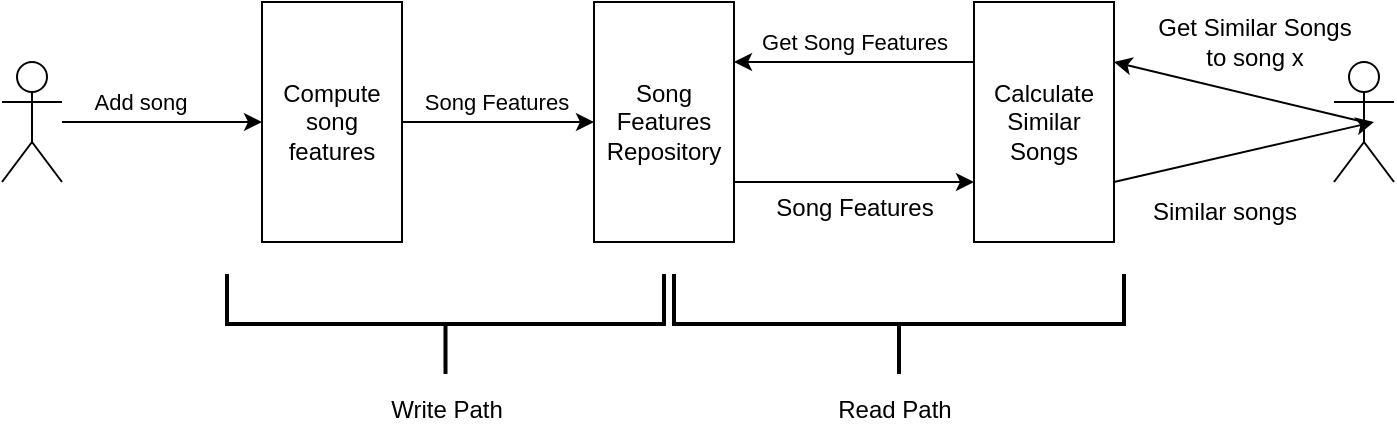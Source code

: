 <mxfile version="21.6.2" type="device" pages="4">
  <diagram name="Página-1" id="3wy5Cw7phYvNRvRW15ye">
    <mxGraphModel dx="988" dy="817" grid="1" gridSize="10" guides="1" tooltips="1" connect="1" arrows="1" fold="1" page="1" pageScale="1" pageWidth="827" pageHeight="1169" math="0" shadow="0">
      <root>
        <mxCell id="0" />
        <mxCell id="1" parent="0" />
        <mxCell id="9vq-H36mdpSJBGTUCyNi-7" style="edgeStyle=orthogonalEdgeStyle;rounded=0;orthogonalLoop=1;jettySize=auto;html=1;entryX=0;entryY=0.5;entryDx=0;entryDy=0;" parent="1" source="9vq-H36mdpSJBGTUCyNi-1" edge="1">
          <mxGeometry relative="1" as="geometry">
            <mxPoint x="150" y="330" as="targetPoint" />
          </mxGeometry>
        </mxCell>
        <mxCell id="9vq-H36mdpSJBGTUCyNi-8" value="Add song" style="edgeLabel;html=1;align=center;verticalAlign=middle;resizable=0;points=[];" parent="9vq-H36mdpSJBGTUCyNi-7" vertex="1" connectable="0">
          <mxGeometry x="-0.22" y="1" relative="1" as="geometry">
            <mxPoint y="-9" as="offset" />
          </mxGeometry>
        </mxCell>
        <mxCell id="9vq-H36mdpSJBGTUCyNi-1" value="" style="shape=umlActor;verticalLabelPosition=bottom;verticalAlign=top;html=1;outlineConnect=0;" parent="1" vertex="1">
          <mxGeometry x="20" y="300" width="30" height="60" as="geometry" />
        </mxCell>
        <mxCell id="1JmZMrqjpvpEvEQJpxSC-10" style="rounded=0;orthogonalLoop=1;jettySize=auto;html=1;exitX=0.5;exitY=0.5;exitDx=0;exitDy=0;exitPerimeter=0;entryX=1;entryY=0.25;entryDx=0;entryDy=0;" edge="1" parent="1" source="9vq-H36mdpSJBGTUCyNi-2" target="1JmZMrqjpvpEvEQJpxSC-5">
          <mxGeometry relative="1" as="geometry" />
        </mxCell>
        <mxCell id="9vq-H36mdpSJBGTUCyNi-2" value="" style="shape=umlActor;verticalLabelPosition=bottom;verticalAlign=top;html=1;outlineConnect=0;" parent="1" vertex="1">
          <mxGeometry x="686" y="300" width="30" height="60" as="geometry" />
        </mxCell>
        <mxCell id="1JmZMrqjpvpEvEQJpxSC-3" style="edgeStyle=orthogonalEdgeStyle;rounded=0;orthogonalLoop=1;jettySize=auto;html=1;entryX=0;entryY=0.5;entryDx=0;entryDy=0;" edge="1" parent="1" source="9vq-H36mdpSJBGTUCyNi-6" target="1JmZMrqjpvpEvEQJpxSC-2">
          <mxGeometry relative="1" as="geometry" />
        </mxCell>
        <mxCell id="1JmZMrqjpvpEvEQJpxSC-4" value="Song Features" style="edgeLabel;html=1;align=center;verticalAlign=middle;resizable=0;points=[];" vertex="1" connectable="0" parent="1JmZMrqjpvpEvEQJpxSC-3">
          <mxGeometry x="-0.182" y="1" relative="1" as="geometry">
            <mxPoint x="7" y="-9" as="offset" />
          </mxGeometry>
        </mxCell>
        <mxCell id="9vq-H36mdpSJBGTUCyNi-6" value="Compute song features" style="rounded=0;whiteSpace=wrap;html=1;" parent="1" vertex="1">
          <mxGeometry x="150" y="270" width="70" height="120" as="geometry" />
        </mxCell>
        <mxCell id="1JmZMrqjpvpEvEQJpxSC-7" style="edgeStyle=orthogonalEdgeStyle;rounded=0;orthogonalLoop=1;jettySize=auto;html=1;exitX=1;exitY=0.75;exitDx=0;exitDy=0;entryX=0;entryY=0.75;entryDx=0;entryDy=0;" edge="1" parent="1" source="1JmZMrqjpvpEvEQJpxSC-2" target="1JmZMrqjpvpEvEQJpxSC-5">
          <mxGeometry relative="1" as="geometry" />
        </mxCell>
        <mxCell id="1JmZMrqjpvpEvEQJpxSC-2" value="Song Features Repository" style="rounded=0;whiteSpace=wrap;html=1;" vertex="1" parent="1">
          <mxGeometry x="316" y="270" width="70" height="120" as="geometry" />
        </mxCell>
        <mxCell id="1JmZMrqjpvpEvEQJpxSC-6" value="Get Song Features" style="edgeStyle=orthogonalEdgeStyle;rounded=0;orthogonalLoop=1;jettySize=auto;html=1;exitX=0;exitY=0.25;exitDx=0;exitDy=0;entryX=1;entryY=0.25;entryDx=0;entryDy=0;" edge="1" parent="1" source="1JmZMrqjpvpEvEQJpxSC-5" target="1JmZMrqjpvpEvEQJpxSC-2">
          <mxGeometry y="-10" relative="1" as="geometry">
            <mxPoint as="offset" />
          </mxGeometry>
        </mxCell>
        <mxCell id="1JmZMrqjpvpEvEQJpxSC-11" style="rounded=0;orthogonalLoop=1;jettySize=auto;html=1;exitX=1;exitY=0.75;exitDx=0;exitDy=0;" edge="1" parent="1" source="1JmZMrqjpvpEvEQJpxSC-5">
          <mxGeometry relative="1" as="geometry">
            <mxPoint x="706" y="330" as="targetPoint" />
          </mxGeometry>
        </mxCell>
        <mxCell id="1JmZMrqjpvpEvEQJpxSC-5" value="Calculate Similar Songs" style="rounded=0;whiteSpace=wrap;html=1;" vertex="1" parent="1">
          <mxGeometry x="506" y="270" width="70" height="120" as="geometry" />
        </mxCell>
        <mxCell id="1JmZMrqjpvpEvEQJpxSC-9" value="Song Features" style="text;html=1;align=center;verticalAlign=middle;resizable=0;points=[];autosize=1;strokeColor=none;fillColor=none;" vertex="1" parent="1">
          <mxGeometry x="396" y="358" width="100" height="30" as="geometry" />
        </mxCell>
        <mxCell id="1JmZMrqjpvpEvEQJpxSC-12" value="&lt;div&gt;Get Similar Songs&lt;/div&gt;&lt;div&gt;to song x&lt;/div&gt;" style="text;html=1;align=center;verticalAlign=middle;resizable=0;points=[];autosize=1;strokeColor=none;fillColor=none;" vertex="1" parent="1">
          <mxGeometry x="586" y="270" width="120" height="40" as="geometry" />
        </mxCell>
        <mxCell id="1JmZMrqjpvpEvEQJpxSC-13" value="Similar songs" style="text;html=1;align=center;verticalAlign=middle;resizable=0;points=[];autosize=1;strokeColor=none;fillColor=none;" vertex="1" parent="1">
          <mxGeometry x="586" y="360" width="90" height="30" as="geometry" />
        </mxCell>
        <mxCell id="rc33YkIUOnBmMNzbRxzF-1" value="" style="strokeWidth=2;html=1;shape=mxgraph.flowchart.annotation_2;align=left;labelPosition=right;pointerEvents=1;rotation=-90;" vertex="1" parent="1">
          <mxGeometry x="216.75" y="321.75" width="50" height="218.5" as="geometry" />
        </mxCell>
        <mxCell id="rc33YkIUOnBmMNzbRxzF-2" value="Write Path" style="text;html=1;align=center;verticalAlign=middle;resizable=0;points=[];autosize=1;strokeColor=none;fillColor=none;" vertex="1" parent="1">
          <mxGeometry x="201.75" y="459" width="80" height="30" as="geometry" />
        </mxCell>
        <mxCell id="rc33YkIUOnBmMNzbRxzF-3" value="" style="strokeWidth=2;html=1;shape=mxgraph.flowchart.annotation_2;align=left;labelPosition=right;pointerEvents=1;rotation=-90;" vertex="1" parent="1">
          <mxGeometry x="443.5" y="318.5" width="50" height="225" as="geometry" />
        </mxCell>
        <mxCell id="rc33YkIUOnBmMNzbRxzF-4" value="Read Path" style="text;html=1;align=center;verticalAlign=middle;resizable=0;points=[];autosize=1;strokeColor=none;fillColor=none;" vertex="1" parent="1">
          <mxGeometry x="426" y="459" width="80" height="30" as="geometry" />
        </mxCell>
      </root>
    </mxGraphModel>
  </diagram>
  <diagram name="2" id="98th6fgrG3QAWrOAzRje">
    <mxGraphModel dx="988" dy="817" grid="1" gridSize="10" guides="1" tooltips="1" connect="1" arrows="1" fold="1" page="1" pageScale="1" pageWidth="827" pageHeight="1169" math="0" shadow="0">
      <root>
        <mxCell id="wN_Dyi_Vx0XxGsM0Cvhl-0" />
        <mxCell id="wN_Dyi_Vx0XxGsM0Cvhl-1" parent="wN_Dyi_Vx0XxGsM0Cvhl-0" />
        <mxCell id="wN_Dyi_Vx0XxGsM0Cvhl-2" style="edgeStyle=orthogonalEdgeStyle;rounded=0;orthogonalLoop=1;jettySize=auto;html=1;entryX=0;entryY=0.5;entryDx=0;entryDy=0;" edge="1" parent="wN_Dyi_Vx0XxGsM0Cvhl-1" source="wN_Dyi_Vx0XxGsM0Cvhl-4">
          <mxGeometry relative="1" as="geometry">
            <mxPoint x="210" y="329.75" as="targetPoint" />
          </mxGeometry>
        </mxCell>
        <mxCell id="wN_Dyi_Vx0XxGsM0Cvhl-3" value="Add song" style="edgeLabel;html=1;align=center;verticalAlign=middle;resizable=0;points=[];" vertex="1" connectable="0" parent="wN_Dyi_Vx0XxGsM0Cvhl-2">
          <mxGeometry x="-0.22" y="1" relative="1" as="geometry">
            <mxPoint y="-9" as="offset" />
          </mxGeometry>
        </mxCell>
        <mxCell id="wN_Dyi_Vx0XxGsM0Cvhl-4" value="" style="shape=umlActor;verticalLabelPosition=bottom;verticalAlign=top;html=1;outlineConnect=0;" vertex="1" parent="wN_Dyi_Vx0XxGsM0Cvhl-1">
          <mxGeometry x="80" y="299.75" width="30" height="60" as="geometry" />
        </mxCell>
        <mxCell id="wN_Dyi_Vx0XxGsM0Cvhl-5" style="rounded=0;orthogonalLoop=1;jettySize=auto;html=1;exitX=0.5;exitY=0.5;exitDx=0;exitDy=0;exitPerimeter=0;entryX=1;entryY=0.25;entryDx=0;entryDy=0;" edge="1" parent="wN_Dyi_Vx0XxGsM0Cvhl-1" source="wN_Dyi_Vx0XxGsM0Cvhl-6" target="wN_Dyi_Vx0XxGsM0Cvhl-16">
          <mxGeometry relative="1" as="geometry" />
        </mxCell>
        <mxCell id="wN_Dyi_Vx0XxGsM0Cvhl-6" value="" style="shape=umlActor;verticalLabelPosition=bottom;verticalAlign=top;html=1;outlineConnect=0;" vertex="1" parent="wN_Dyi_Vx0XxGsM0Cvhl-1">
          <mxGeometry x="746" y="299.75" width="30" height="60" as="geometry" />
        </mxCell>
        <mxCell id="pWahEHgoHezpK-QXuK6G-0" style="edgeStyle=orthogonalEdgeStyle;rounded=0;orthogonalLoop=1;jettySize=auto;html=1;exitX=0;exitY=0.25;exitDx=0;exitDy=0;entryX=1;entryY=0.25;entryDx=0;entryDy=0;" edge="1" parent="wN_Dyi_Vx0XxGsM0Cvhl-1" source="wN_Dyi_Vx0XxGsM0Cvhl-9" target="wN_Dyi_Vx0XxGsM0Cvhl-13">
          <mxGeometry relative="1" as="geometry" />
        </mxCell>
        <mxCell id="wN_Dyi_Vx0XxGsM0Cvhl-9" value="Compute song features" style="rounded=0;whiteSpace=wrap;html=1;" vertex="1" parent="wN_Dyi_Vx0XxGsM0Cvhl-1">
          <mxGeometry x="366" y="269.75" width="70" height="120" as="geometry" />
        </mxCell>
        <mxCell id="wN_Dyi_Vx0XxGsM0Cvhl-12" style="edgeStyle=orthogonalEdgeStyle;rounded=0;orthogonalLoop=1;jettySize=auto;html=1;exitX=1;exitY=0.75;exitDx=0;exitDy=0;entryX=0;entryY=0.75;entryDx=0;entryDy=0;" edge="1" parent="wN_Dyi_Vx0XxGsM0Cvhl-1" source="wN_Dyi_Vx0XxGsM0Cvhl-9" target="wN_Dyi_Vx0XxGsM0Cvhl-16">
          <mxGeometry relative="1" as="geometry" />
        </mxCell>
        <mxCell id="pWahEHgoHezpK-QXuK6G-1" style="edgeStyle=orthogonalEdgeStyle;rounded=0;orthogonalLoop=1;jettySize=auto;html=1;exitX=1;exitY=0.75;exitDx=0;exitDy=0;entryX=0;entryY=0.75;entryDx=0;entryDy=0;" edge="1" parent="wN_Dyi_Vx0XxGsM0Cvhl-1" source="wN_Dyi_Vx0XxGsM0Cvhl-13" target="wN_Dyi_Vx0XxGsM0Cvhl-9">
          <mxGeometry relative="1" as="geometry" />
        </mxCell>
        <mxCell id="wN_Dyi_Vx0XxGsM0Cvhl-13" value="Song Repository" style="rounded=0;whiteSpace=wrap;html=1;" vertex="1" parent="wN_Dyi_Vx0XxGsM0Cvhl-1">
          <mxGeometry x="210" y="269.75" width="70" height="120" as="geometry" />
        </mxCell>
        <mxCell id="wN_Dyi_Vx0XxGsM0Cvhl-14" value="Get Song Features" style="edgeStyle=orthogonalEdgeStyle;rounded=0;orthogonalLoop=1;jettySize=auto;html=1;exitX=0;exitY=0.25;exitDx=0;exitDy=0;entryX=1;entryY=0.25;entryDx=0;entryDy=0;" edge="1" parent="wN_Dyi_Vx0XxGsM0Cvhl-1" source="wN_Dyi_Vx0XxGsM0Cvhl-16" target="wN_Dyi_Vx0XxGsM0Cvhl-9">
          <mxGeometry y="-10" relative="1" as="geometry">
            <mxPoint as="offset" />
          </mxGeometry>
        </mxCell>
        <mxCell id="wN_Dyi_Vx0XxGsM0Cvhl-15" style="rounded=0;orthogonalLoop=1;jettySize=auto;html=1;exitX=1;exitY=0.75;exitDx=0;exitDy=0;" edge="1" parent="wN_Dyi_Vx0XxGsM0Cvhl-1" source="wN_Dyi_Vx0XxGsM0Cvhl-16">
          <mxGeometry relative="1" as="geometry">
            <mxPoint x="766" y="329.75" as="targetPoint" />
          </mxGeometry>
        </mxCell>
        <mxCell id="wN_Dyi_Vx0XxGsM0Cvhl-16" value="Calculate Similar Songs" style="rounded=0;whiteSpace=wrap;html=1;" vertex="1" parent="wN_Dyi_Vx0XxGsM0Cvhl-1">
          <mxGeometry x="566" y="269.75" width="70" height="120" as="geometry" />
        </mxCell>
        <mxCell id="wN_Dyi_Vx0XxGsM0Cvhl-17" value="Song Features" style="text;html=1;align=center;verticalAlign=middle;resizable=0;points=[];autosize=1;strokeColor=none;fillColor=none;" vertex="1" parent="wN_Dyi_Vx0XxGsM0Cvhl-1">
          <mxGeometry x="456" y="357.75" width="100" height="30" as="geometry" />
        </mxCell>
        <mxCell id="wN_Dyi_Vx0XxGsM0Cvhl-18" value="&lt;div&gt;Get Similar Songs&lt;/div&gt;&lt;div&gt;to song x&lt;/div&gt;" style="text;html=1;align=center;verticalAlign=middle;resizable=0;points=[];autosize=1;strokeColor=none;fillColor=none;" vertex="1" parent="wN_Dyi_Vx0XxGsM0Cvhl-1">
          <mxGeometry x="646" y="269.75" width="120" height="40" as="geometry" />
        </mxCell>
        <mxCell id="wN_Dyi_Vx0XxGsM0Cvhl-19" value="Similar songs" style="text;html=1;align=center;verticalAlign=middle;resizable=0;points=[];autosize=1;strokeColor=none;fillColor=none;" vertex="1" parent="wN_Dyi_Vx0XxGsM0Cvhl-1">
          <mxGeometry x="646" y="359.75" width="90" height="30" as="geometry" />
        </mxCell>
        <mxCell id="pWahEHgoHezpK-QXuK6G-2" value="Get song" style="text;html=1;align=center;verticalAlign=middle;resizable=0;points=[];autosize=1;strokeColor=none;fillColor=none;" vertex="1" parent="wN_Dyi_Vx0XxGsM0Cvhl-1">
          <mxGeometry x="291" y="267.75" width="70" height="30" as="geometry" />
        </mxCell>
        <mxCell id="pWahEHgoHezpK-QXuK6G-3" value="Song" style="text;html=1;align=center;verticalAlign=middle;resizable=0;points=[];autosize=1;strokeColor=none;fillColor=none;" vertex="1" parent="wN_Dyi_Vx0XxGsM0Cvhl-1">
          <mxGeometry x="291" y="357.75" width="50" height="30" as="geometry" />
        </mxCell>
        <mxCell id="wapl51LSr6FpOmTkMAfA-0" value="" style="strokeWidth=2;html=1;shape=mxgraph.flowchart.annotation_2;align=left;labelPosition=right;pointerEvents=1;rotation=-90;" vertex="1" parent="wN_Dyi_Vx0XxGsM0Cvhl-1">
          <mxGeometry x="195.38" y="408.63" width="50" height="44.25" as="geometry" />
        </mxCell>
        <mxCell id="wapl51LSr6FpOmTkMAfA-1" value="Write Path" style="text;html=1;align=center;verticalAlign=middle;resizable=0;points=[];autosize=1;strokeColor=none;fillColor=none;" vertex="1" parent="wN_Dyi_Vx0XxGsM0Cvhl-1">
          <mxGeometry x="180.38" y="458.75" width="80" height="30" as="geometry" />
        </mxCell>
        <mxCell id="wapl51LSr6FpOmTkMAfA-2" value="" style="strokeWidth=2;html=1;shape=mxgraph.flowchart.annotation_2;align=left;labelPosition=right;pointerEvents=1;rotation=-90;" vertex="1" parent="wN_Dyi_Vx0XxGsM0Cvhl-1">
          <mxGeometry x="424.25" y="230" width="50" height="401.5" as="geometry" />
        </mxCell>
        <mxCell id="wapl51LSr6FpOmTkMAfA-3" value="Read Path" style="text;html=1;align=center;verticalAlign=middle;resizable=0;points=[];autosize=1;strokeColor=none;fillColor=none;" vertex="1" parent="wN_Dyi_Vx0XxGsM0Cvhl-1">
          <mxGeometry x="409.25" y="458.75" width="80" height="30" as="geometry" />
        </mxCell>
      </root>
    </mxGraphModel>
  </diagram>
  <diagram name="3" id="c0mI7ImASdlsOdJk2hK_">
    <mxGraphModel dx="988" dy="817" grid="1" gridSize="10" guides="1" tooltips="1" connect="1" arrows="1" fold="1" page="1" pageScale="1" pageWidth="827" pageHeight="1169" math="0" shadow="0">
      <root>
        <mxCell id="vQz7ifdz07gFI9431Keb-0" />
        <mxCell id="vQz7ifdz07gFI9431Keb-1" parent="vQz7ifdz07gFI9431Keb-0" />
        <mxCell id="vQz7ifdz07gFI9431Keb-2" style="edgeStyle=orthogonalEdgeStyle;rounded=0;orthogonalLoop=1;jettySize=auto;html=1;entryX=0;entryY=0.5;entryDx=0;entryDy=0;" edge="1" parent="vQz7ifdz07gFI9431Keb-1" source="vQz7ifdz07gFI9431Keb-4">
          <mxGeometry relative="1" as="geometry">
            <mxPoint x="200" y="360" as="targetPoint" />
          </mxGeometry>
        </mxCell>
        <mxCell id="vQz7ifdz07gFI9431Keb-3" value="Add song" style="edgeLabel;html=1;align=center;verticalAlign=middle;resizable=0;points=[];" vertex="1" connectable="0" parent="vQz7ifdz07gFI9431Keb-2">
          <mxGeometry x="-0.22" y="1" relative="1" as="geometry">
            <mxPoint y="-9" as="offset" />
          </mxGeometry>
        </mxCell>
        <mxCell id="vQz7ifdz07gFI9431Keb-4" value="" style="shape=umlActor;verticalLabelPosition=bottom;verticalAlign=top;html=1;outlineConnect=0;" vertex="1" parent="vQz7ifdz07gFI9431Keb-1">
          <mxGeometry x="70" y="330" width="30" height="60" as="geometry" />
        </mxCell>
        <mxCell id="vQz7ifdz07gFI9431Keb-6" value="" style="shape=umlActor;verticalLabelPosition=bottom;verticalAlign=top;html=1;outlineConnect=0;" vertex="1" parent="vQz7ifdz07gFI9431Keb-1">
          <mxGeometry x="716" y="328" width="30" height="60" as="geometry" />
        </mxCell>
        <mxCell id="vQz7ifdz07gFI9431Keb-7" style="edgeStyle=orthogonalEdgeStyle;rounded=0;orthogonalLoop=1;jettySize=auto;html=1;entryX=0;entryY=0.5;entryDx=0;entryDy=0;" edge="1" parent="vQz7ifdz07gFI9431Keb-1" source="vQz7ifdz07gFI9431Keb-9" target="c9DVwiPepEjBzn2gFfw7-1">
          <mxGeometry relative="1" as="geometry" />
        </mxCell>
        <mxCell id="vQz7ifdz07gFI9431Keb-8" value="Song Features" style="edgeLabel;html=1;align=center;verticalAlign=middle;resizable=0;points=[];" vertex="1" connectable="0" parent="vQz7ifdz07gFI9431Keb-7">
          <mxGeometry x="-0.182" y="1" relative="1" as="geometry">
            <mxPoint x="7" y="-9" as="offset" />
          </mxGeometry>
        </mxCell>
        <mxCell id="vQz7ifdz07gFI9431Keb-9" value="Compute song features" style="rounded=0;whiteSpace=wrap;html=1;" vertex="1" parent="vQz7ifdz07gFI9431Keb-1">
          <mxGeometry x="200" y="300" width="70" height="120" as="geometry" />
        </mxCell>
        <mxCell id="adG3oYQDO22eZTSijIu6-5" style="edgeStyle=orthogonalEdgeStyle;rounded=0;orthogonalLoop=1;jettySize=auto;html=1;exitX=0.75;exitY=1;exitDx=0;exitDy=0;entryX=0.75;entryY=0;entryDx=0;entryDy=0;" edge="1" parent="vQz7ifdz07gFI9431Keb-1" source="vQz7ifdz07gFI9431Keb-13" target="c9DVwiPepEjBzn2gFfw7-1">
          <mxGeometry relative="1" as="geometry" />
        </mxCell>
        <mxCell id="vQz7ifdz07gFI9431Keb-13" value="Song Features Repository" style="rounded=0;whiteSpace=wrap;html=1;" vertex="1" parent="vQz7ifdz07gFI9431Keb-1">
          <mxGeometry x="356" y="120" width="70" height="120" as="geometry" />
        </mxCell>
        <mxCell id="vQz7ifdz07gFI9431Keb-15" style="rounded=0;orthogonalLoop=1;jettySize=auto;html=1;exitX=1;exitY=0.75;exitDx=0;exitDy=0;entryX=0.5;entryY=0.5;entryDx=0;entryDy=0;entryPerimeter=0;" edge="1" parent="vQz7ifdz07gFI9431Keb-1" source="eP9ZV31vn9n2qzM3bHuK-2" target="vQz7ifdz07gFI9431Keb-6">
          <mxGeometry relative="1" as="geometry">
            <mxPoint x="716" y="370" as="targetPoint" />
            <mxPoint x="586" y="400" as="sourcePoint" />
          </mxGeometry>
        </mxCell>
        <mxCell id="vQz7ifdz07gFI9431Keb-18" value="&lt;div&gt;Get Similar Songs&lt;/div&gt;&lt;div&gt;to song x&lt;/div&gt;" style="text;html=1;align=center;verticalAlign=middle;resizable=0;points=[];autosize=1;strokeColor=none;fillColor=none;" vertex="1" parent="vQz7ifdz07gFI9431Keb-1">
          <mxGeometry x="616" y="300" width="120" height="40" as="geometry" />
        </mxCell>
        <mxCell id="vQz7ifdz07gFI9431Keb-19" value="Similar songs" style="text;html=1;align=center;verticalAlign=middle;resizable=0;points=[];autosize=1;strokeColor=none;fillColor=none;" vertex="1" parent="vQz7ifdz07gFI9431Keb-1">
          <mxGeometry x="626" y="388" width="90" height="30" as="geometry" />
        </mxCell>
        <mxCell id="eP9ZV31vn9n2qzM3bHuK-6" style="edgeStyle=orthogonalEdgeStyle;rounded=0;orthogonalLoop=1;jettySize=auto;html=1;exitX=1;exitY=0.5;exitDx=0;exitDy=0;entryX=0;entryY=0.5;entryDx=0;entryDy=0;" edge="1" parent="vQz7ifdz07gFI9431Keb-1" source="c9DVwiPepEjBzn2gFfw7-1" target="eP9ZV31vn9n2qzM3bHuK-2">
          <mxGeometry relative="1" as="geometry" />
        </mxCell>
        <mxCell id="adG3oYQDO22eZTSijIu6-4" style="edgeStyle=orthogonalEdgeStyle;rounded=0;orthogonalLoop=1;jettySize=auto;html=1;exitX=0.25;exitY=0;exitDx=0;exitDy=0;entryX=0.25;entryY=1;entryDx=0;entryDy=0;" edge="1" parent="vQz7ifdz07gFI9431Keb-1" source="c9DVwiPepEjBzn2gFfw7-1" target="vQz7ifdz07gFI9431Keb-13">
          <mxGeometry relative="1" as="geometry" />
        </mxCell>
        <mxCell id="c9DVwiPepEjBzn2gFfw7-1" value="Calculate Similar Songs" style="rounded=0;whiteSpace=wrap;html=1;" vertex="1" parent="vQz7ifdz07gFI9431Keb-1">
          <mxGeometry x="356" y="300" width="70" height="120" as="geometry" />
        </mxCell>
        <mxCell id="c9DVwiPepEjBzn2gFfw7-2" style="edgeStyle=orthogonalEdgeStyle;rounded=0;orthogonalLoop=1;jettySize=auto;html=1;exitX=0.5;exitY=1;exitDx=0;exitDy=0;" edge="1" parent="vQz7ifdz07gFI9431Keb-1" source="vQz7ifdz07gFI9431Keb-13" target="vQz7ifdz07gFI9431Keb-13">
          <mxGeometry relative="1" as="geometry" />
        </mxCell>
        <mxCell id="eP9ZV31vn9n2qzM3bHuK-5" value="" style="rounded=0;orthogonalLoop=1;jettySize=auto;html=1;exitX=0.5;exitY=0.5;exitDx=0;exitDy=0;exitPerimeter=0;entryX=1;entryY=0.25;entryDx=0;entryDy=0;" edge="1" parent="vQz7ifdz07gFI9431Keb-1" source="vQz7ifdz07gFI9431Keb-6" target="eP9ZV31vn9n2qzM3bHuK-2">
          <mxGeometry relative="1" as="geometry">
            <mxPoint x="751" y="360" as="sourcePoint" />
            <mxPoint x="666" y="332" as="targetPoint" />
          </mxGeometry>
        </mxCell>
        <mxCell id="eP9ZV31vn9n2qzM3bHuK-2" value="Song Similarity Repository" style="rounded=0;whiteSpace=wrap;html=1;" vertex="1" parent="vQz7ifdz07gFI9431Keb-1">
          <mxGeometry x="546" y="300" width="70" height="120" as="geometry" />
        </mxCell>
        <mxCell id="eP9ZV31vn9n2qzM3bHuK-7" value="Store similar songs" style="text;html=1;align=center;verticalAlign=middle;resizable=0;points=[];autosize=1;strokeColor=none;fillColor=none;" vertex="1" parent="vQz7ifdz07gFI9431Keb-1">
          <mxGeometry x="426" y="328" width="120" height="30" as="geometry" />
        </mxCell>
        <mxCell id="adG3oYQDO22eZTSijIu6-0" value="" style="strokeWidth=2;html=1;shape=mxgraph.flowchart.annotation_2;align=left;labelPosition=right;pointerEvents=1;rotation=-90;" vertex="1" parent="vQz7ifdz07gFI9431Keb-1">
          <mxGeometry x="352.25" y="268.75" width="50" height="397.5" as="geometry" />
        </mxCell>
        <mxCell id="adG3oYQDO22eZTSijIu6-1" value="Write Path" style="text;html=1;align=center;verticalAlign=middle;resizable=0;points=[];autosize=1;strokeColor=none;fillColor=none;" vertex="1" parent="vQz7ifdz07gFI9431Keb-1">
          <mxGeometry x="337.25" y="500" width="80" height="30" as="geometry" />
        </mxCell>
        <mxCell id="adG3oYQDO22eZTSijIu6-2" value="" style="strokeWidth=2;html=1;shape=mxgraph.flowchart.annotation_2;align=left;labelPosition=right;pointerEvents=1;rotation=-90;" vertex="1" parent="vQz7ifdz07gFI9431Keb-1">
          <mxGeometry x="576" y="447.5" width="50" height="40" as="geometry" />
        </mxCell>
        <mxCell id="adG3oYQDO22eZTSijIu6-3" value="Read Path" style="text;html=1;align=center;verticalAlign=middle;resizable=0;points=[];autosize=1;strokeColor=none;fillColor=none;" vertex="1" parent="vQz7ifdz07gFI9431Keb-1">
          <mxGeometry x="561" y="500" width="80" height="30" as="geometry" />
        </mxCell>
      </root>
    </mxGraphModel>
  </diagram>
  <diagram name="4" id="j6IOJDHQw903pVOSTMtu">
    <mxGraphModel dx="988" dy="817" grid="1" gridSize="10" guides="1" tooltips="1" connect="1" arrows="1" fold="1" page="1" pageScale="1" pageWidth="827" pageHeight="1169" math="0" shadow="0">
      <root>
        <mxCell id="PhJL7OQy50KdFao-ihV--0" />
        <mxCell id="PhJL7OQy50KdFao-ihV--1" parent="PhJL7OQy50KdFao-ihV--0" />
        <mxCell id="PhJL7OQy50KdFao-ihV--2" style="edgeStyle=orthogonalEdgeStyle;rounded=0;orthogonalLoop=1;jettySize=auto;html=1;entryX=0;entryY=0.5;entryDx=0;entryDy=0;" edge="1" parent="PhJL7OQy50KdFao-ihV--1" source="PhJL7OQy50KdFao-ihV--4">
          <mxGeometry relative="1" as="geometry">
            <mxPoint x="140" y="343" as="targetPoint" />
          </mxGeometry>
        </mxCell>
        <mxCell id="PhJL7OQy50KdFao-ihV--3" value="Add song" style="edgeLabel;html=1;align=center;verticalAlign=middle;resizable=0;points=[];" vertex="1" connectable="0" parent="PhJL7OQy50KdFao-ihV--2">
          <mxGeometry x="-0.22" y="1" relative="1" as="geometry">
            <mxPoint y="-9" as="offset" />
          </mxGeometry>
        </mxCell>
        <mxCell id="PhJL7OQy50KdFao-ihV--4" value="" style="shape=umlActor;verticalLabelPosition=bottom;verticalAlign=top;html=1;outlineConnect=0;" vertex="1" parent="PhJL7OQy50KdFao-ihV--1">
          <mxGeometry x="10" y="313" width="30" height="60" as="geometry" />
        </mxCell>
        <mxCell id="PhJL7OQy50KdFao-ihV--5" value="" style="shape=umlActor;verticalLabelPosition=bottom;verticalAlign=top;html=1;outlineConnect=0;" vertex="1" parent="PhJL7OQy50KdFao-ihV--1">
          <mxGeometry x="826" y="308" width="30" height="60" as="geometry" />
        </mxCell>
        <mxCell id="PhJL7OQy50KdFao-ihV--6" style="edgeStyle=orthogonalEdgeStyle;rounded=0;orthogonalLoop=1;jettySize=auto;html=1;entryX=0;entryY=0.5;entryDx=0;entryDy=0;" edge="1" parent="PhJL7OQy50KdFao-ihV--1" source="PhJL7OQy50KdFao-ihV--8" target="PhJL7OQy50KdFao-ihV--18">
          <mxGeometry relative="1" as="geometry" />
        </mxCell>
        <mxCell id="PhJL7OQy50KdFao-ihV--7" value="Song Features" style="edgeLabel;html=1;align=center;verticalAlign=middle;resizable=0;points=[];" vertex="1" connectable="0" parent="PhJL7OQy50KdFao-ihV--6">
          <mxGeometry x="-0.182" y="1" relative="1" as="geometry">
            <mxPoint x="7" y="-9" as="offset" />
          </mxGeometry>
        </mxCell>
        <mxCell id="PhJL7OQy50KdFao-ihV--8" value="Compute song features" style="rounded=0;whiteSpace=wrap;html=1;" vertex="1" parent="PhJL7OQy50KdFao-ihV--1">
          <mxGeometry x="140" y="280" width="70" height="120" as="geometry" />
        </mxCell>
        <mxCell id="sf4DkrEwL1S-8K-f7S8--1" style="edgeStyle=orthogonalEdgeStyle;rounded=0;orthogonalLoop=1;jettySize=auto;html=1;exitX=0.75;exitY=1;exitDx=0;exitDy=0;entryX=0.75;entryY=0;entryDx=0;entryDy=0;" edge="1" parent="PhJL7OQy50KdFao-ihV--1" source="PhJL7OQy50KdFao-ihV--12" target="PhJL7OQy50KdFao-ihV--18">
          <mxGeometry relative="1" as="geometry" />
        </mxCell>
        <mxCell id="PhJL7OQy50KdFao-ihV--12" value="Song Features Repository" style="rounded=0;whiteSpace=wrap;html=1;" vertex="1" parent="PhJL7OQy50KdFao-ihV--1">
          <mxGeometry x="296" y="100" width="70" height="120" as="geometry" />
        </mxCell>
        <mxCell id="PhJL7OQy50KdFao-ihV--13" style="rounded=0;orthogonalLoop=1;jettySize=auto;html=1;exitX=1;exitY=0.75;exitDx=0;exitDy=0;entryX=0.5;entryY=0.5;entryDx=0;entryDy=0;entryPerimeter=0;" edge="1" parent="PhJL7OQy50KdFao-ihV--1" target="PhJL7OQy50KdFao-ihV--5">
          <mxGeometry relative="1" as="geometry">
            <mxPoint x="826" y="350" as="targetPoint" />
            <mxPoint x="726" y="370" as="sourcePoint" />
          </mxGeometry>
        </mxCell>
        <mxCell id="PhJL7OQy50KdFao-ihV--14" value="&lt;div&gt;Get Similar Songs&lt;/div&gt;&lt;div&gt;to song x&lt;/div&gt;" style="text;html=1;align=center;verticalAlign=middle;resizable=0;points=[];autosize=1;strokeColor=none;fillColor=none;" vertex="1" parent="PhJL7OQy50KdFao-ihV--1">
          <mxGeometry x="726" y="280" width="120" height="40" as="geometry" />
        </mxCell>
        <mxCell id="PhJL7OQy50KdFao-ihV--15" value="Similar songs" style="text;html=1;align=center;verticalAlign=middle;resizable=0;points=[];autosize=1;strokeColor=none;fillColor=none;" vertex="1" parent="PhJL7OQy50KdFao-ihV--1">
          <mxGeometry x="736" y="368" width="90" height="30" as="geometry" />
        </mxCell>
        <mxCell id="PhJL7OQy50KdFao-ihV--17" style="edgeStyle=orthogonalEdgeStyle;rounded=0;orthogonalLoop=1;jettySize=auto;html=1;exitX=1;exitY=0.5;exitDx=0;exitDy=0;entryX=0;entryY=0.5;entryDx=0;entryDy=0;" edge="1" parent="PhJL7OQy50KdFao-ihV--1" source="PhJL7OQy50KdFao-ihV--18" target="PhJL7OQy50KdFao-ihV--21">
          <mxGeometry relative="1" as="geometry" />
        </mxCell>
        <mxCell id="sf4DkrEwL1S-8K-f7S8--0" style="edgeStyle=orthogonalEdgeStyle;rounded=0;orthogonalLoop=1;jettySize=auto;html=1;exitX=0.25;exitY=0;exitDx=0;exitDy=0;entryX=0.25;entryY=1;entryDx=0;entryDy=0;" edge="1" parent="PhJL7OQy50KdFao-ihV--1" source="PhJL7OQy50KdFao-ihV--18" target="PhJL7OQy50KdFao-ihV--12">
          <mxGeometry relative="1" as="geometry" />
        </mxCell>
        <mxCell id="PhJL7OQy50KdFao-ihV--18" value="Calculate Similar Songs" style="rounded=0;whiteSpace=wrap;html=1;" vertex="1" parent="PhJL7OQy50KdFao-ihV--1">
          <mxGeometry x="296" y="280" width="70" height="120" as="geometry" />
        </mxCell>
        <mxCell id="PhJL7OQy50KdFao-ihV--19" style="edgeStyle=orthogonalEdgeStyle;rounded=0;orthogonalLoop=1;jettySize=auto;html=1;exitX=0.5;exitY=1;exitDx=0;exitDy=0;" edge="1" parent="PhJL7OQy50KdFao-ihV--1" source="PhJL7OQy50KdFao-ihV--12" target="PhJL7OQy50KdFao-ihV--12">
          <mxGeometry relative="1" as="geometry" />
        </mxCell>
        <mxCell id="PhJL7OQy50KdFao-ihV--20" value="" style="rounded=0;orthogonalLoop=1;jettySize=auto;html=1;exitX=0.5;exitY=0.5;exitDx=0;exitDy=0;exitPerimeter=0;entryX=1;entryY=0.25;entryDx=0;entryDy=0;" edge="1" parent="PhJL7OQy50KdFao-ihV--1" source="PhJL7OQy50KdFao-ihV--5">
          <mxGeometry relative="1" as="geometry">
            <mxPoint x="861" y="340" as="sourcePoint" />
            <mxPoint x="726" y="310" as="targetPoint" />
          </mxGeometry>
        </mxCell>
        <mxCell id="g08uwHaWuxYwu9HrzROT-2" style="edgeStyle=orthogonalEdgeStyle;rounded=0;orthogonalLoop=1;jettySize=auto;html=1;exitX=1;exitY=0.75;exitDx=0;exitDy=0;entryX=0;entryY=0.75;entryDx=0;entryDy=0;" edge="1" parent="PhJL7OQy50KdFao-ihV--1" source="PhJL7OQy50KdFao-ihV--21" target="g08uwHaWuxYwu9HrzROT-0">
          <mxGeometry relative="1" as="geometry" />
        </mxCell>
        <mxCell id="Ch5JSs2F3iyQM_C-KL---2" style="rounded=0;orthogonalLoop=1;jettySize=auto;html=1;exitX=1;exitY=0;exitDx=0;exitDy=0;entryX=0;entryY=0;entryDx=0;entryDy=0;" edge="1" parent="PhJL7OQy50KdFao-ihV--1" source="PhJL7OQy50KdFao-ihV--21" target="g08uwHaWuxYwu9HrzROT-0">
          <mxGeometry relative="1" as="geometry" />
        </mxCell>
        <mxCell id="PhJL7OQy50KdFao-ihV--21" value="Song Similarity Repository" style="rounded=0;whiteSpace=wrap;html=1;" vertex="1" parent="PhJL7OQy50KdFao-ihV--1">
          <mxGeometry x="486" y="280" width="70" height="120" as="geometry" />
        </mxCell>
        <mxCell id="PhJL7OQy50KdFao-ihV--22" value="Store similar songs" style="text;html=1;align=center;verticalAlign=middle;resizable=0;points=[];autosize=1;strokeColor=none;fillColor=none;" vertex="1" parent="PhJL7OQy50KdFao-ihV--1">
          <mxGeometry x="366" y="313" width="120" height="30" as="geometry" />
        </mxCell>
        <mxCell id="Ch5JSs2F3iyQM_C-KL---0" style="edgeStyle=orthogonalEdgeStyle;rounded=0;orthogonalLoop=1;jettySize=auto;html=1;exitX=0;exitY=0.5;exitDx=0;exitDy=0;entryX=1;entryY=0.5;entryDx=0;entryDy=0;" edge="1" parent="PhJL7OQy50KdFao-ihV--1" source="g08uwHaWuxYwu9HrzROT-0" target="PhJL7OQy50KdFao-ihV--21">
          <mxGeometry relative="1" as="geometry" />
        </mxCell>
        <mxCell id="g08uwHaWuxYwu9HrzROT-0" value="Song Similarity Cache" style="rounded=0;whiteSpace=wrap;html=1;" vertex="1" parent="PhJL7OQy50KdFao-ihV--1">
          <mxGeometry x="656" y="280" width="70" height="120" as="geometry" />
        </mxCell>
        <mxCell id="g08uwHaWuxYwu9HrzROT-4" value="Similar songs" style="text;html=1;align=center;verticalAlign=middle;resizable=0;points=[];autosize=1;strokeColor=none;fillColor=none;" vertex="1" parent="PhJL7OQy50KdFao-ihV--1">
          <mxGeometry x="561" y="370" width="90" height="30" as="geometry" />
        </mxCell>
        <mxCell id="sf4DkrEwL1S-8K-f7S8--2" value="" style="strokeWidth=2;html=1;shape=mxgraph.flowchart.annotation_2;align=left;labelPosition=right;pointerEvents=1;rotation=-90;" vertex="1" parent="PhJL7OQy50KdFao-ihV--1">
          <mxGeometry x="386" y="178.5" width="50" height="564" as="geometry" />
        </mxCell>
        <mxCell id="sf4DkrEwL1S-8K-f7S8--3" value="Write Path" style="text;html=1;align=center;verticalAlign=middle;resizable=0;points=[];autosize=1;strokeColor=none;fillColor=none;" vertex="1" parent="PhJL7OQy50KdFao-ihV--1">
          <mxGeometry x="371" y="499" width="80" height="30" as="geometry" />
        </mxCell>
        <mxCell id="sf4DkrEwL1S-8K-f7S8--4" value="" style="strokeWidth=2;html=1;shape=mxgraph.flowchart.annotation_2;align=left;labelPosition=right;pointerEvents=1;rotation=-90;" vertex="1" parent="PhJL7OQy50KdFao-ihV--1">
          <mxGeometry x="606" y="328.5" width="50" height="225" as="geometry" />
        </mxCell>
        <mxCell id="sf4DkrEwL1S-8K-f7S8--5" value="Read Path" style="text;html=1;align=center;verticalAlign=middle;resizable=0;points=[];autosize=1;strokeColor=none;fillColor=none;" vertex="1" parent="PhJL7OQy50KdFao-ihV--1">
          <mxGeometry x="591" y="469" width="80" height="30" as="geometry" />
        </mxCell>
        <mxCell id="Ch5JSs2F3iyQM_C-KL---1" value="&lt;div&gt;Get similar songs&lt;/div&gt;&lt;div&gt;to song x&lt;br&gt;&lt;/div&gt;" style="text;html=1;align=center;verticalAlign=middle;resizable=0;points=[];autosize=1;strokeColor=none;fillColor=none;" vertex="1" parent="PhJL7OQy50KdFao-ihV--1">
          <mxGeometry x="551" y="303" width="110" height="40" as="geometry" />
        </mxCell>
        <mxCell id="Ch5JSs2F3iyQM_C-KL---3" value="Update Song Similarity" style="text;html=1;align=center;verticalAlign=middle;resizable=0;points=[];autosize=1;strokeColor=none;fillColor=none;" vertex="1" parent="PhJL7OQy50KdFao-ihV--1">
          <mxGeometry x="536" y="248" width="140" height="30" as="geometry" />
        </mxCell>
      </root>
    </mxGraphModel>
  </diagram>
</mxfile>
